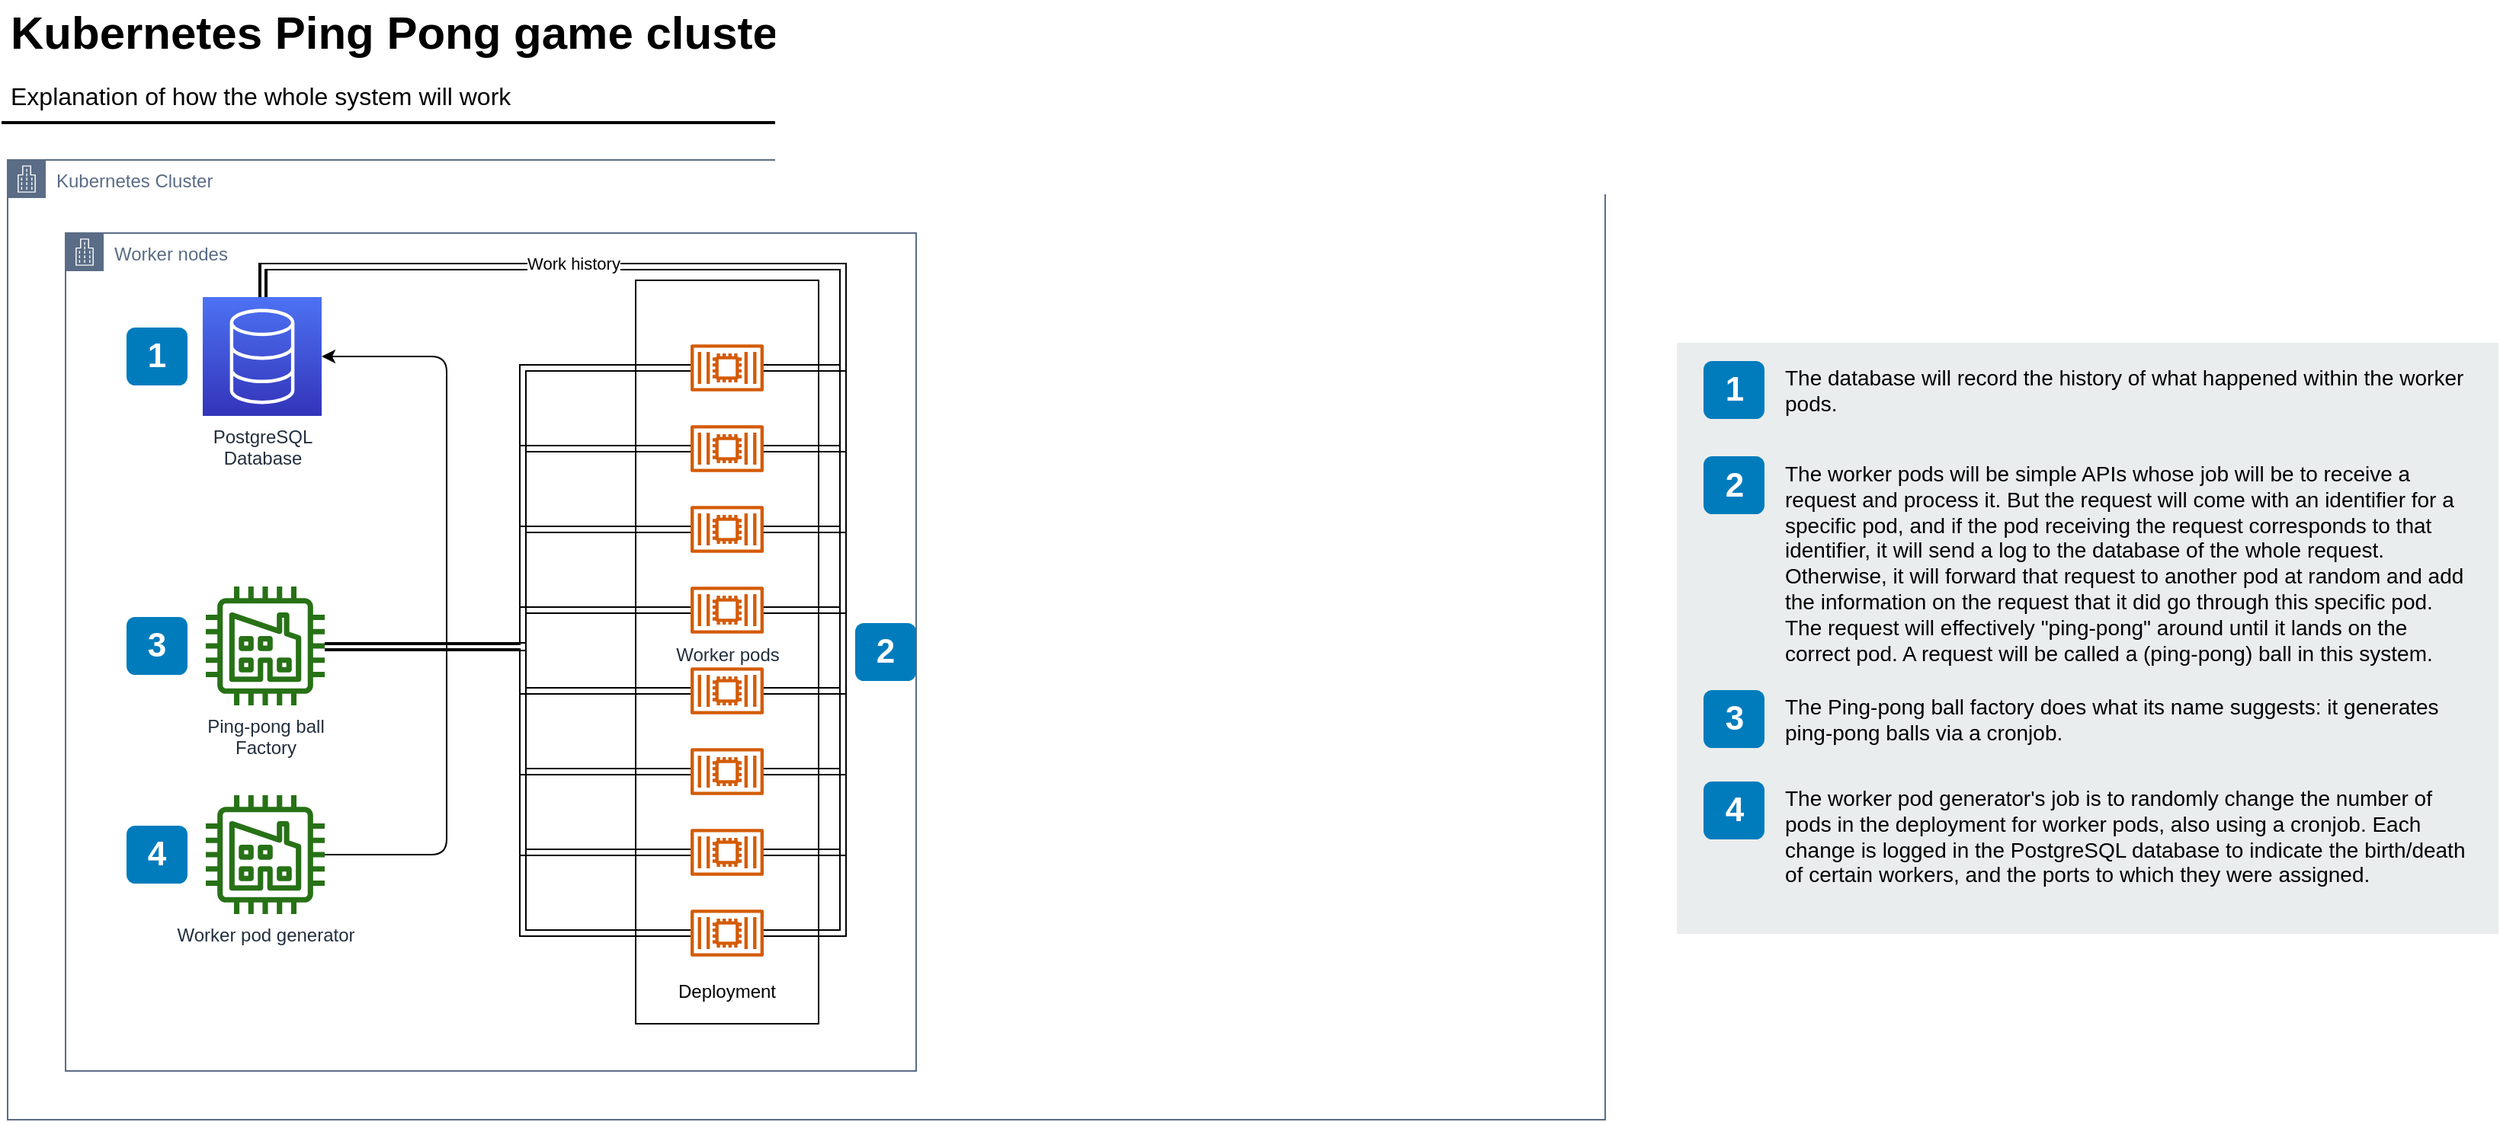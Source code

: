 <mxfile version="20.8.23" type="device"><diagram id="Ht1M8jgEwFfnCIfOTk4-" name="Page-1"><mxGraphModel dx="1434" dy="886" grid="1" gridSize="10" guides="1" tooltips="1" connect="1" arrows="1" fold="1" page="1" pageScale="1" pageWidth="827" pageHeight="1169" math="0" shadow="0"><root><mxCell id="0"/><mxCell id="1" parent="0"/><mxCell id="UEzPUAAOIrF-is8g5C7q-1" value="Kubernetes Cluster" style="points=[[0,0],[0.25,0],[0.5,0],[0.75,0],[1,0],[1,0.25],[1,0.5],[1,0.75],[1,1],[0.75,1],[0.5,1],[0.25,1],[0,1],[0,0.75],[0,0.5],[0,0.25]];outlineConnect=0;gradientColor=none;html=1;whiteSpace=wrap;fontSize=12;fontStyle=0;shape=mxgraph.aws4.group;grIcon=mxgraph.aws4.group_corporate_data_center;strokeColor=#5A6C86;fillColor=none;verticalAlign=top;align=left;spacingLeft=30;fontColor=#5A6C86;dashed=0;container=1;pointerEvents=0;collapsible=0;recursiveResize=0;" parent="1" vertex="1"><mxGeometry x="12" y="170" width="1048" height="630" as="geometry"/></mxCell><mxCell id="mn6zKjzz7bqNP7OJDc19-5" value="Worker nodes" style="points=[[0,0],[0.25,0],[0.5,0],[0.75,0],[1,0],[1,0.25],[1,0.5],[1,0.75],[1,1],[0.75,1],[0.5,1],[0.25,1],[0,1],[0,0.75],[0,0.5],[0,0.25]];outlineConnect=0;gradientColor=none;html=1;whiteSpace=wrap;fontSize=12;fontStyle=0;shape=mxgraph.aws4.group;grIcon=mxgraph.aws4.group_corporate_data_center;strokeColor=#5A6C86;fillColor=none;verticalAlign=top;align=left;spacingLeft=30;fontColor=#5A6C86;dashed=0;container=1;pointerEvents=0;collapsible=0;recursiveResize=0;" vertex="1" parent="UEzPUAAOIrF-is8g5C7q-1"><mxGeometry x="38" y="48" width="558" height="550" as="geometry"/></mxCell><mxCell id="mn6zKjzz7bqNP7OJDc19-38" value="&lt;br&gt;&lt;div&gt;&lt;br&gt;&lt;/div&gt;&lt;div&gt;&lt;br&gt;&lt;/div&gt;&lt;div&gt;&lt;br&gt;&lt;/div&gt;&lt;div&gt;&lt;br&gt;&lt;/div&gt;&lt;div&gt;&lt;br&gt;&lt;/div&gt;&lt;div&gt;&lt;br&gt;&lt;/div&gt;&lt;div&gt;&lt;br&gt;&lt;/div&gt;&lt;div&gt;&lt;br&gt;&lt;/div&gt;&lt;div&gt;&lt;br&gt;&lt;/div&gt;&lt;div&gt;&lt;br&gt;&lt;/div&gt;&lt;div&gt;&lt;br&gt;&lt;/div&gt;&lt;div&gt;&lt;br&gt;&lt;/div&gt;&lt;div&gt;&lt;br&gt;&lt;/div&gt;&lt;div&gt;&lt;br&gt;&lt;/div&gt;&lt;div&gt;&lt;br&gt;&lt;/div&gt;&lt;div&gt;&lt;br&gt;&lt;/div&gt;&lt;div&gt;&lt;br&gt;&lt;/div&gt;&lt;div&gt;&lt;br&gt;&lt;/div&gt;&lt;div&gt;&lt;br&gt;&lt;/div&gt;&lt;div&gt;&lt;br&gt;&lt;/div&gt;&lt;div&gt;&lt;br&gt;&lt;/div&gt;&lt;div&gt;&lt;br&gt;&lt;/div&gt;&lt;div&gt;&lt;br&gt;&lt;/div&gt;&lt;div&gt;&lt;br&gt;&lt;/div&gt;&lt;div&gt;&lt;br&gt;&lt;/div&gt;&lt;div&gt;&lt;br&gt;&lt;/div&gt;&lt;div&gt;&lt;br&gt;&lt;/div&gt;&lt;div&gt;&lt;br&gt;&lt;/div&gt;&lt;div&gt;&lt;br&gt;&lt;/div&gt;&lt;div&gt;&lt;br&gt;&lt;/div&gt;&lt;div&gt;Deployment&lt;/div&gt;" style="rounded=0;whiteSpace=wrap;html=1;" vertex="1" parent="mn6zKjzz7bqNP7OJDc19-5"><mxGeometry x="374" y="31" width="120" height="488" as="geometry"/></mxCell><mxCell id="mn6zKjzz7bqNP7OJDc19-6" value="&lt;div&gt;PostgreSQL&lt;/div&gt;&lt;div&gt;Database&lt;br&gt;&lt;/div&gt;" style="sketch=0;points=[[0,0,0],[0.25,0,0],[0.5,0,0],[0.75,0,0],[1,0,0],[0,1,0],[0.25,1,0],[0.5,1,0],[0.75,1,0],[1,1,0],[0,0.25,0],[0,0.5,0],[0,0.75,0],[1,0.25,0],[1,0.5,0],[1,0.75,0]];outlineConnect=0;fontColor=#232F3E;gradientColor=#4D72F3;gradientDirection=north;fillColor=#3334B9;strokeColor=#ffffff;dashed=0;verticalLabelPosition=bottom;verticalAlign=top;align=center;html=1;fontSize=12;fontStyle=0;aspect=fixed;shape=mxgraph.aws4.resourceIcon;resIcon=mxgraph.aws4.database;" vertex="1" parent="mn6zKjzz7bqNP7OJDc19-5"><mxGeometry x="90" y="42" width="78" height="78" as="geometry"/></mxCell><mxCell id="mn6zKjzz7bqNP7OJDc19-7" value="1" style="rounded=1;whiteSpace=wrap;html=1;fillColor=#007CBD;strokeColor=none;fontColor=#FFFFFF;fontStyle=1;fontSize=22;" vertex="1" parent="mn6zKjzz7bqNP7OJDc19-5"><mxGeometry x="40" y="62" width="40" height="38" as="geometry"/></mxCell><mxCell id="mn6zKjzz7bqNP7OJDc19-8" value="&lt;div&gt;Ping-pong ball&lt;/div&gt;&lt;div&gt;Factory&lt;/div&gt;" style="outlineConnect=0;fontColor=#232F3E;gradientColor=none;fillColor=#277116;strokeColor=none;dashed=0;verticalLabelPosition=bottom;verticalAlign=top;align=center;html=1;fontSize=12;fontStyle=0;aspect=fixed;pointerEvents=1;shape=mxgraph.aws4.factory;" vertex="1" parent="mn6zKjzz7bqNP7OJDc19-5"><mxGeometry x="92.0" y="232.0" width="78" height="78" as="geometry"/></mxCell><mxCell id="mn6zKjzz7bqNP7OJDc19-9" value="3" style="rounded=1;whiteSpace=wrap;html=1;fillColor=#007CBD;strokeColor=none;fontColor=#FFFFFF;fontStyle=1;fontSize=22;" vertex="1" parent="mn6zKjzz7bqNP7OJDc19-5"><mxGeometry x="40" y="252" width="40" height="38" as="geometry"/></mxCell><mxCell id="mn6zKjzz7bqNP7OJDc19-21" style="edgeStyle=orthogonalEdgeStyle;rounded=0;orthogonalLoop=1;jettySize=auto;html=1;shape=link;" edge="1" parent="mn6zKjzz7bqNP7OJDc19-5" source="mn6zKjzz7bqNP7OJDc19-10" target="mn6zKjzz7bqNP7OJDc19-8"><mxGeometry relative="1" as="geometry"><Array as="points"><mxPoint x="300" y="142"/><mxPoint x="300" y="272"/></Array></mxGeometry></mxCell><mxCell id="mn6zKjzz7bqNP7OJDc19-29" style="edgeStyle=orthogonalEdgeStyle;shape=link;rounded=0;orthogonalLoop=1;jettySize=auto;html=1;entryX=0.5;entryY=0;entryDx=0;entryDy=0;entryPerimeter=0;" edge="1" parent="mn6zKjzz7bqNP7OJDc19-5" source="mn6zKjzz7bqNP7OJDc19-10" target="mn6zKjzz7bqNP7OJDc19-6"><mxGeometry relative="1" as="geometry"><Array as="points"><mxPoint x="510" y="142"/><mxPoint x="510" y="22"/><mxPoint x="129" y="22"/></Array></mxGeometry></mxCell><mxCell id="mn6zKjzz7bqNP7OJDc19-10" value="" style="sketch=0;outlineConnect=0;fontColor=#232F3E;gradientColor=none;fillColor=#D45B07;strokeColor=none;dashed=0;verticalLabelPosition=bottom;verticalAlign=top;align=center;html=1;fontSize=12;fontStyle=0;aspect=fixed;pointerEvents=1;shape=mxgraph.aws4.container_2;" vertex="1" parent="mn6zKjzz7bqNP7OJDc19-5"><mxGeometry x="410" y="126" width="48" height="31" as="geometry"/></mxCell><mxCell id="mn6zKjzz7bqNP7OJDc19-11" value="2" style="rounded=1;whiteSpace=wrap;html=1;fillColor=#007CBD;strokeColor=none;fontColor=#FFFFFF;fontStyle=1;fontSize=22;" vertex="1" parent="mn6zKjzz7bqNP7OJDc19-5"><mxGeometry x="518" y="256" width="40" height="38" as="geometry"/></mxCell><mxCell id="mn6zKjzz7bqNP7OJDc19-20" style="edgeStyle=orthogonalEdgeStyle;rounded=0;orthogonalLoop=1;jettySize=auto;html=1;shape=link;" edge="1" parent="mn6zKjzz7bqNP7OJDc19-5" source="mn6zKjzz7bqNP7OJDc19-12" target="mn6zKjzz7bqNP7OJDc19-8"><mxGeometry relative="1" as="geometry"><Array as="points"><mxPoint x="300" y="89"/><mxPoint x="300" y="272"/></Array></mxGeometry></mxCell><mxCell id="mn6zKjzz7bqNP7OJDc19-28" style="edgeStyle=orthogonalEdgeStyle;shape=link;rounded=0;orthogonalLoop=1;jettySize=auto;html=1;" edge="1" parent="mn6zKjzz7bqNP7OJDc19-5" source="mn6zKjzz7bqNP7OJDc19-12" target="mn6zKjzz7bqNP7OJDc19-6"><mxGeometry relative="1" as="geometry"><Array as="points"><mxPoint x="510" y="89"/><mxPoint x="510" y="22"/><mxPoint x="129" y="22"/></Array></mxGeometry></mxCell><mxCell id="mn6zKjzz7bqNP7OJDc19-12" value="" style="sketch=0;outlineConnect=0;fontColor=#232F3E;gradientColor=none;fillColor=#D45B07;strokeColor=none;dashed=0;verticalLabelPosition=bottom;verticalAlign=top;align=center;html=1;fontSize=12;fontStyle=0;aspect=fixed;pointerEvents=1;shape=mxgraph.aws4.container_2;" vertex="1" parent="mn6zKjzz7bqNP7OJDc19-5"><mxGeometry x="410" y="73" width="48" height="31" as="geometry"/></mxCell><mxCell id="mn6zKjzz7bqNP7OJDc19-23" style="edgeStyle=orthogonalEdgeStyle;rounded=0;orthogonalLoop=1;jettySize=auto;html=1;shape=link;" edge="1" parent="mn6zKjzz7bqNP7OJDc19-5" source="mn6zKjzz7bqNP7OJDc19-13" target="mn6zKjzz7bqNP7OJDc19-8"><mxGeometry relative="1" as="geometry"><Array as="points"><mxPoint x="300" y="248"/><mxPoint x="300" y="272"/><mxPoint x="290" y="272"/><mxPoint x="290" y="271"/></Array></mxGeometry></mxCell><mxCell id="mn6zKjzz7bqNP7OJDc19-31" style="edgeStyle=orthogonalEdgeStyle;shape=link;rounded=0;orthogonalLoop=1;jettySize=auto;html=1;entryX=0.5;entryY=0;entryDx=0;entryDy=0;entryPerimeter=0;" edge="1" parent="mn6zKjzz7bqNP7OJDc19-5" source="mn6zKjzz7bqNP7OJDc19-13" target="mn6zKjzz7bqNP7OJDc19-6"><mxGeometry relative="1" as="geometry"><Array as="points"><mxPoint x="510" y="248"/><mxPoint x="510" y="22"/><mxPoint x="129" y="22"/></Array></mxGeometry></mxCell><mxCell id="mn6zKjzz7bqNP7OJDc19-13" value="Worker pods" style="sketch=0;outlineConnect=0;fontColor=#232F3E;gradientColor=none;fillColor=#D45B07;strokeColor=none;dashed=0;verticalLabelPosition=bottom;verticalAlign=top;align=center;html=1;fontSize=12;fontStyle=0;aspect=fixed;pointerEvents=1;shape=mxgraph.aws4.container_2;" vertex="1" parent="mn6zKjzz7bqNP7OJDc19-5"><mxGeometry x="410" y="232" width="48" height="31" as="geometry"/></mxCell><mxCell id="mn6zKjzz7bqNP7OJDc19-22" style="edgeStyle=orthogonalEdgeStyle;rounded=0;orthogonalLoop=1;jettySize=auto;html=1;shape=link;" edge="1" parent="mn6zKjzz7bqNP7OJDc19-5" source="mn6zKjzz7bqNP7OJDc19-14"><mxGeometry relative="1" as="geometry"><mxPoint x="170" y="272" as="targetPoint"/><Array as="points"><mxPoint x="300" y="195"/><mxPoint x="300" y="272"/></Array></mxGeometry></mxCell><mxCell id="mn6zKjzz7bqNP7OJDc19-30" style="edgeStyle=orthogonalEdgeStyle;shape=link;rounded=0;orthogonalLoop=1;jettySize=auto;html=1;" edge="1" parent="mn6zKjzz7bqNP7OJDc19-5" source="mn6zKjzz7bqNP7OJDc19-14"><mxGeometry relative="1" as="geometry"><mxPoint x="130" y="42" as="targetPoint"/><Array as="points"><mxPoint x="510" y="195"/><mxPoint x="510" y="22"/><mxPoint x="130" y="22"/></Array></mxGeometry></mxCell><mxCell id="mn6zKjzz7bqNP7OJDc19-14" value="" style="sketch=0;outlineConnect=0;fontColor=#232F3E;gradientColor=none;fillColor=#D45B07;strokeColor=none;dashed=0;verticalLabelPosition=bottom;verticalAlign=top;align=center;html=1;fontSize=12;fontStyle=0;aspect=fixed;pointerEvents=1;shape=mxgraph.aws4.container_2;" vertex="1" parent="mn6zKjzz7bqNP7OJDc19-5"><mxGeometry x="410" y="179" width="48" height="31" as="geometry"/></mxCell><mxCell id="mn6zKjzz7bqNP7OJDc19-25" style="edgeStyle=orthogonalEdgeStyle;rounded=0;orthogonalLoop=1;jettySize=auto;html=1;shape=link;" edge="1" parent="mn6zKjzz7bqNP7OJDc19-5" source="mn6zKjzz7bqNP7OJDc19-15" target="mn6zKjzz7bqNP7OJDc19-8"><mxGeometry relative="1" as="geometry"><Array as="points"><mxPoint x="300" y="354"/><mxPoint x="300" y="271"/></Array></mxGeometry></mxCell><mxCell id="mn6zKjzz7bqNP7OJDc19-33" style="edgeStyle=orthogonalEdgeStyle;shape=link;rounded=0;orthogonalLoop=1;jettySize=auto;html=1;entryX=0.5;entryY=0;entryDx=0;entryDy=0;entryPerimeter=0;" edge="1" parent="mn6zKjzz7bqNP7OJDc19-5" source="mn6zKjzz7bqNP7OJDc19-15" target="mn6zKjzz7bqNP7OJDc19-6"><mxGeometry relative="1" as="geometry"><Array as="points"><mxPoint x="510" y="354"/><mxPoint x="510" y="22"/><mxPoint x="129" y="22"/></Array></mxGeometry></mxCell><mxCell id="mn6zKjzz7bqNP7OJDc19-15" value="" style="sketch=0;outlineConnect=0;fontColor=#232F3E;gradientColor=none;fillColor=#D45B07;strokeColor=none;dashed=0;verticalLabelPosition=bottom;verticalAlign=top;align=center;html=1;fontSize=12;fontStyle=0;aspect=fixed;pointerEvents=1;shape=mxgraph.aws4.container_2;" vertex="1" parent="mn6zKjzz7bqNP7OJDc19-5"><mxGeometry x="410" y="338" width="48" height="31" as="geometry"/></mxCell><mxCell id="mn6zKjzz7bqNP7OJDc19-26" style="edgeStyle=orthogonalEdgeStyle;rounded=0;orthogonalLoop=1;jettySize=auto;html=1;shape=link;" edge="1" parent="mn6zKjzz7bqNP7OJDc19-5" source="mn6zKjzz7bqNP7OJDc19-16" target="mn6zKjzz7bqNP7OJDc19-8"><mxGeometry relative="1" as="geometry"><Array as="points"><mxPoint x="300" y="301"/><mxPoint x="300" y="271"/></Array></mxGeometry></mxCell><mxCell id="mn6zKjzz7bqNP7OJDc19-32" style="edgeStyle=orthogonalEdgeStyle;shape=link;rounded=0;orthogonalLoop=1;jettySize=auto;html=1;entryX=0.5;entryY=0;entryDx=0;entryDy=0;entryPerimeter=0;" edge="1" parent="mn6zKjzz7bqNP7OJDc19-5" source="mn6zKjzz7bqNP7OJDc19-16" target="mn6zKjzz7bqNP7OJDc19-6"><mxGeometry relative="1" as="geometry"><Array as="points"><mxPoint x="510" y="301"/><mxPoint x="510" y="22"/><mxPoint x="129" y="22"/></Array></mxGeometry></mxCell><mxCell id="mn6zKjzz7bqNP7OJDc19-16" value="" style="sketch=0;outlineConnect=0;fontColor=#232F3E;gradientColor=none;fillColor=#D45B07;strokeColor=none;dashed=0;verticalLabelPosition=bottom;verticalAlign=top;align=center;html=1;fontSize=12;fontStyle=0;aspect=fixed;pointerEvents=1;shape=mxgraph.aws4.container_2;" vertex="1" parent="mn6zKjzz7bqNP7OJDc19-5"><mxGeometry x="410" y="285" width="48" height="31" as="geometry"/></mxCell><mxCell id="mn6zKjzz7bqNP7OJDc19-27" style="edgeStyle=orthogonalEdgeStyle;rounded=0;orthogonalLoop=1;jettySize=auto;html=1;shape=link;" edge="1" parent="mn6zKjzz7bqNP7OJDc19-5" source="mn6zKjzz7bqNP7OJDc19-17" target="mn6zKjzz7bqNP7OJDc19-8"><mxGeometry relative="1" as="geometry"><Array as="points"><mxPoint x="300" y="460"/><mxPoint x="300" y="271"/></Array></mxGeometry></mxCell><mxCell id="mn6zKjzz7bqNP7OJDc19-35" style="edgeStyle=orthogonalEdgeStyle;shape=link;rounded=0;orthogonalLoop=1;jettySize=auto;html=1;entryX=0.5;entryY=0;entryDx=0;entryDy=0;entryPerimeter=0;" edge="1" parent="mn6zKjzz7bqNP7OJDc19-5" source="mn6zKjzz7bqNP7OJDc19-17" target="mn6zKjzz7bqNP7OJDc19-6"><mxGeometry relative="1" as="geometry"><Array as="points"><mxPoint x="510" y="460"/><mxPoint x="510" y="22"/><mxPoint x="129" y="22"/></Array></mxGeometry></mxCell><mxCell id="mn6zKjzz7bqNP7OJDc19-17" value="" style="sketch=0;outlineConnect=0;fontColor=#232F3E;gradientColor=none;fillColor=#D45B07;strokeColor=none;dashed=0;verticalLabelPosition=bottom;verticalAlign=top;align=center;html=1;fontSize=12;fontStyle=0;aspect=fixed;pointerEvents=1;shape=mxgraph.aws4.container_2;" vertex="1" parent="mn6zKjzz7bqNP7OJDc19-5"><mxGeometry x="410" y="444" width="48" height="31" as="geometry"/></mxCell><mxCell id="mn6zKjzz7bqNP7OJDc19-24" style="edgeStyle=orthogonalEdgeStyle;rounded=0;orthogonalLoop=1;jettySize=auto;html=1;shape=link;" edge="1" parent="mn6zKjzz7bqNP7OJDc19-5" source="mn6zKjzz7bqNP7OJDc19-18" target="mn6zKjzz7bqNP7OJDc19-8"><mxGeometry relative="1" as="geometry"><Array as="points"><mxPoint x="300" y="407"/><mxPoint x="300" y="271"/></Array></mxGeometry></mxCell><mxCell id="mn6zKjzz7bqNP7OJDc19-34" style="edgeStyle=orthogonalEdgeStyle;shape=link;rounded=0;orthogonalLoop=1;jettySize=auto;html=1;entryX=0.5;entryY=0;entryDx=0;entryDy=0;entryPerimeter=0;" edge="1" parent="mn6zKjzz7bqNP7OJDc19-5" source="mn6zKjzz7bqNP7OJDc19-18" target="mn6zKjzz7bqNP7OJDc19-6"><mxGeometry relative="1" as="geometry"><Array as="points"><mxPoint x="510" y="407"/><mxPoint x="510" y="22"/><mxPoint x="129" y="22"/></Array></mxGeometry></mxCell><mxCell id="mn6zKjzz7bqNP7OJDc19-40" value="&lt;div&gt;Work history&lt;/div&gt;" style="edgeLabel;html=1;align=center;verticalAlign=middle;resizable=0;points=[];" vertex="1" connectable="0" parent="mn6zKjzz7bqNP7OJDc19-34"><mxGeometry x="0.468" y="-2" relative="1" as="geometry"><mxPoint x="1" as="offset"/></mxGeometry></mxCell><mxCell id="mn6zKjzz7bqNP7OJDc19-18" value="" style="sketch=0;outlineConnect=0;fontColor=#232F3E;gradientColor=none;fillColor=#D45B07;strokeColor=none;dashed=0;verticalLabelPosition=bottom;verticalAlign=top;align=center;html=1;fontSize=12;fontStyle=0;aspect=fixed;pointerEvents=1;shape=mxgraph.aws4.container_2;" vertex="1" parent="mn6zKjzz7bqNP7OJDc19-5"><mxGeometry x="410" y="391" width="48" height="31" as="geometry"/></mxCell><mxCell id="mn6zKjzz7bqNP7OJDc19-42" style="edgeStyle=orthogonalEdgeStyle;rounded=1;orthogonalLoop=1;jettySize=auto;html=1;entryX=1;entryY=0.5;entryDx=0;entryDy=0;entryPerimeter=0;" edge="1" parent="mn6zKjzz7bqNP7OJDc19-5" source="mn6zKjzz7bqNP7OJDc19-36" target="mn6zKjzz7bqNP7OJDc19-6"><mxGeometry relative="1" as="geometry"><Array as="points"><mxPoint x="250" y="408"/><mxPoint x="250" y="81"/></Array></mxGeometry></mxCell><mxCell id="mn6zKjzz7bqNP7OJDc19-36" value="Worker pod generator" style="outlineConnect=0;fontColor=#232F3E;gradientColor=none;fillColor=#277116;strokeColor=none;dashed=0;verticalLabelPosition=bottom;verticalAlign=top;align=center;html=1;fontSize=12;fontStyle=0;aspect=fixed;pointerEvents=1;shape=mxgraph.aws4.factory;" vertex="1" parent="mn6zKjzz7bqNP7OJDc19-5"><mxGeometry x="92.0" y="369" width="78" height="78" as="geometry"/></mxCell><mxCell id="mn6zKjzz7bqNP7OJDc19-37" value="4" style="rounded=1;whiteSpace=wrap;html=1;fillColor=#007CBD;strokeColor=none;fontColor=#FFFFFF;fontStyle=1;fontSize=22;" vertex="1" parent="mn6zKjzz7bqNP7OJDc19-5"><mxGeometry x="40" y="389" width="40" height="38" as="geometry"/></mxCell><mxCell id="-QjtrjUzRDEMRZ5MF8oH-47" value="Kubernetes Ping Pong game cluster architecture" style="text;html=1;resizable=0;points=[];autosize=1;align=left;verticalAlign=top;spacingTop=-4;fontSize=30;fontStyle=1" parent="1" vertex="1"><mxGeometry x="12" y="65.5" width="720" height="40" as="geometry"/></mxCell><mxCell id="-QjtrjUzRDEMRZ5MF8oH-48" value="&lt;div&gt;Explanation of how the whole system will work&lt;/div&gt;" style="text;html=1;resizable=0;points=[];autosize=1;align=left;verticalAlign=top;spacingTop=-4;fontSize=16" parent="1" vertex="1"><mxGeometry x="12" y="115.5" width="350" height="30" as="geometry"/></mxCell><mxCell id="SCVMTBWpLvtzJIhz15lM-1" value="" style="line;strokeWidth=2;html=1;fontSize=14;" parent="1" vertex="1"><mxGeometry x="8" y="140.5" width="1060" height="10" as="geometry"/></mxCell><mxCell id="7OVz4w7n9kzEPWy-4BBC-3" value="" style="rounded=0;whiteSpace=wrap;html=1;fillColor=#EAEDED;fontSize=22;fontColor=#FFFFFF;strokeColor=none;labelBackgroundColor=none;" parent="1" vertex="1"><mxGeometry x="1107" y="290" width="539" height="388" as="geometry"/></mxCell><mxCell id="7OVz4w7n9kzEPWy-4BBC-4" value="1" style="rounded=1;whiteSpace=wrap;html=1;fillColor=#007CBD;strokeColor=none;fontColor=#FFFFFF;fontStyle=1;fontSize=22;labelBackgroundColor=none;" parent="1" vertex="1"><mxGeometry x="1124.5" y="302" width="40" height="38" as="geometry"/></mxCell><mxCell id="7OVz4w7n9kzEPWy-4BBC-5" value="2" style="rounded=1;whiteSpace=wrap;html=1;fillColor=#007CBD;strokeColor=none;fontColor=#FFFFFF;fontStyle=1;fontSize=22;labelBackgroundColor=none;" parent="1" vertex="1"><mxGeometry x="1124.5" y="364.5" width="40" height="38" as="geometry"/></mxCell><mxCell id="7OVz4w7n9kzEPWy-4BBC-6" value="3" style="rounded=1;whiteSpace=wrap;html=1;fillColor=#007CBD;strokeColor=none;fontColor=#FFFFFF;fontStyle=1;fontSize=22;labelBackgroundColor=none;" parent="1" vertex="1"><mxGeometry x="1124.5" y="518" width="40" height="38" as="geometry"/></mxCell><mxCell id="7OVz4w7n9kzEPWy-4BBC-7" value="4" style="rounded=1;whiteSpace=wrap;html=1;fillColor=#007CBD;strokeColor=none;fontColor=#FFFFFF;fontStyle=1;fontSize=22;labelBackgroundColor=none;" parent="1" vertex="1"><mxGeometry x="1124.5" y="578" width="40" height="38" as="geometry"/></mxCell><mxCell id="7OVz4w7n9kzEPWy-4BBC-13" value="The database will record the history of what happened within the worker pods." style="text;html=1;align=left;verticalAlign=top;spacingTop=-4;fontSize=14;labelBackgroundColor=none;whiteSpace=wrap;" parent="1" vertex="1"><mxGeometry x="1176" y="301.5" width="449" height="36.5" as="geometry"/></mxCell><mxCell id="7OVz4w7n9kzEPWy-4BBC-14" value="The worker pods will be simple APIs whose job will be to receive a request and process it. But the request will come with an identifier for a specific pod, and if the pod receiving the request corresponds to that identifier, it will send a log to the database of the whole request. Otherwise, it will forward that request to another pod at random and add the information on the request that it did go through this specific pod. The request will effectively &quot;ping-pong&quot; around until it lands on the correct pod. A request will be called a (ping-pong) ball in this system." style="text;html=1;align=left;verticalAlign=top;spacingTop=-4;fontSize=14;labelBackgroundColor=none;whiteSpace=wrap;" parent="1" vertex="1"><mxGeometry x="1176" y="364.5" width="450" height="115" as="geometry"/></mxCell><mxCell id="7OVz4w7n9kzEPWy-4BBC-15" value="The Ping-pong ball factory does what its name suggests: it generates ping-pong balls via a cronjob." style="text;html=1;align=left;verticalAlign=top;spacingTop=-4;fontSize=14;labelBackgroundColor=none;whiteSpace=wrap;" parent="1" vertex="1"><mxGeometry x="1176" y="518" width="450" height="40" as="geometry"/></mxCell><mxCell id="7OVz4w7n9kzEPWy-4BBC-16" value="The worker pod generator's job is to randomly change the number of pods in the deployment for worker pods, also using a cronjob. Each change is logged in the PostgreSQL database to indicate the birth/death of certain workers, and the ports to which they were assigned." style="text;html=1;align=left;verticalAlign=top;spacingTop=-4;fontSize=14;labelBackgroundColor=none;whiteSpace=wrap;" parent="1" vertex="1"><mxGeometry x="1175.5" y="578" width="450" height="121" as="geometry"/></mxCell></root></mxGraphModel></diagram></mxfile>